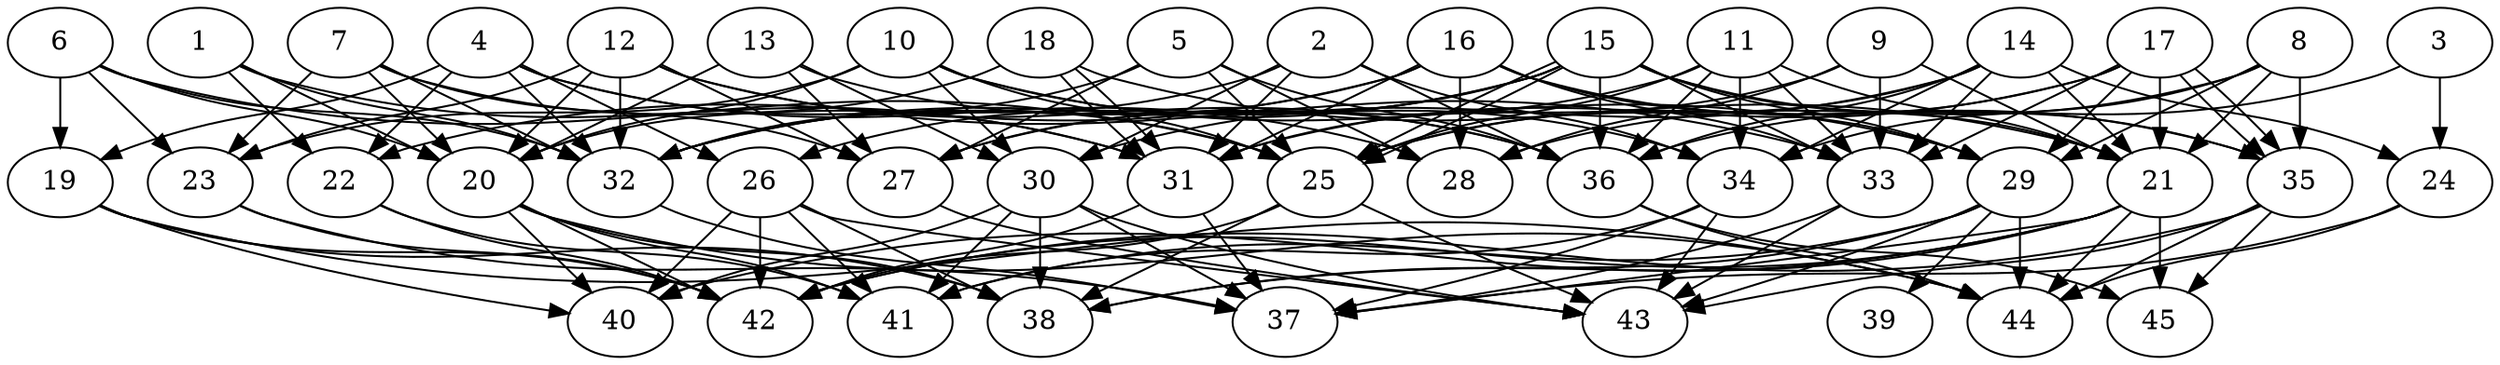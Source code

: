 // DAG automatically generated by daggen at Tue Aug  6 16:31:44 2019
// ./daggen --dot -n 45 --ccr 0.4 --fat 0.8 --regular 0.5 --density 0.5 --mindata 5242880 --maxdata 52428800 
digraph G {
  1 [size="62620160", alpha="0.17", expect_size="25048064"] 
  1 -> 20 [size ="25048064"]
  1 -> 22 [size ="25048064"]
  1 -> 31 [size ="25048064"]
  1 -> 32 [size ="25048064"]
  2 [size="75727360", alpha="0.05", expect_size="30290944"] 
  2 -> 30 [size ="30290944"]
  2 -> 31 [size ="30290944"]
  2 -> 32 [size ="30290944"]
  2 -> 34 [size ="30290944"]
  2 -> 36 [size ="30290944"]
  3 [size="118960640", alpha="0.08", expect_size="47584256"] 
  3 -> 24 [size ="47584256"]
  3 -> 36 [size ="47584256"]
  4 [size="130624000", alpha="0.20", expect_size="52249600"] 
  4 -> 19 [size ="52249600"]
  4 -> 22 [size ="52249600"]
  4 -> 25 [size ="52249600"]
  4 -> 26 [size ="52249600"]
  4 -> 28 [size ="52249600"]
  4 -> 32 [size ="52249600"]
  5 [size="128514560", alpha="0.09", expect_size="51405824"] 
  5 -> 25 [size ="51405824"]
  5 -> 27 [size ="51405824"]
  5 -> 28 [size ="51405824"]
  5 -> 32 [size ="51405824"]
  5 -> 36 [size ="51405824"]
  6 [size="61852160", alpha="0.06", expect_size="24740864"] 
  6 -> 19 [size ="24740864"]
  6 -> 20 [size ="24740864"]
  6 -> 23 [size ="24740864"]
  6 -> 25 [size ="24740864"]
  6 -> 32 [size ="24740864"]
  7 [size="73262080", alpha="0.16", expect_size="29304832"] 
  7 -> 20 [size ="29304832"]
  7 -> 23 [size ="29304832"]
  7 -> 27 [size ="29304832"]
  7 -> 31 [size ="29304832"]
  7 -> 32 [size ="29304832"]
  8 [size="84876800", alpha="0.06", expect_size="33950720"] 
  8 -> 21 [size ="33950720"]
  8 -> 28 [size ="33950720"]
  8 -> 29 [size ="33950720"]
  8 -> 34 [size ="33950720"]
  8 -> 35 [size ="33950720"]
  9 [size="79321600", alpha="0.15", expect_size="31728640"] 
  9 -> 21 [size ="31728640"]
  9 -> 28 [size ="31728640"]
  9 -> 31 [size ="31728640"]
  9 -> 33 [size ="31728640"]
  10 [size="72094720", alpha="0.02", expect_size="28837888"] 
  10 -> 20 [size ="28837888"]
  10 -> 23 [size ="28837888"]
  10 -> 25 [size ="28837888"]
  10 -> 29 [size ="28837888"]
  10 -> 30 [size ="28837888"]
  10 -> 34 [size ="28837888"]
  11 [size="102794240", alpha="0.18", expect_size="41117696"] 
  11 -> 21 [size ="41117696"]
  11 -> 25 [size ="41117696"]
  11 -> 27 [size ="41117696"]
  11 -> 33 [size ="41117696"]
  11 -> 34 [size ="41117696"]
  11 -> 36 [size ="41117696"]
  12 [size="84026880", alpha="0.00", expect_size="33610752"] 
  12 -> 20 [size ="33610752"]
  12 -> 23 [size ="33610752"]
  12 -> 27 [size ="33610752"]
  12 -> 32 [size ="33610752"]
  12 -> 33 [size ="33610752"]
  12 -> 36 [size ="33610752"]
  13 [size="115404800", alpha="0.01", expect_size="46161920"] 
  13 -> 20 [size ="46161920"]
  13 -> 27 [size ="46161920"]
  13 -> 30 [size ="46161920"]
  13 -> 36 [size ="46161920"]
  14 [size="43545600", alpha="0.15", expect_size="17418240"] 
  14 -> 21 [size ="17418240"]
  14 -> 24 [size ="17418240"]
  14 -> 25 [size ="17418240"]
  14 -> 30 [size ="17418240"]
  14 -> 33 [size ="17418240"]
  14 -> 34 [size ="17418240"]
  14 -> 36 [size ="17418240"]
  15 [size="43486720", alpha="0.10", expect_size="17394688"] 
  15 -> 21 [size ="17394688"]
  15 -> 25 [size ="17394688"]
  15 -> 25 [size ="17394688"]
  15 -> 26 [size ="17394688"]
  15 -> 27 [size ="17394688"]
  15 -> 29 [size ="17394688"]
  15 -> 32 [size ="17394688"]
  15 -> 33 [size ="17394688"]
  15 -> 35 [size ="17394688"]
  15 -> 36 [size ="17394688"]
  16 [size="95969280", alpha="0.12", expect_size="38387712"] 
  16 -> 22 [size ="38387712"]
  16 -> 28 [size ="38387712"]
  16 -> 29 [size ="38387712"]
  16 -> 31 [size ="38387712"]
  16 -> 32 [size ="38387712"]
  16 -> 33 [size ="38387712"]
  16 -> 35 [size ="38387712"]
  17 [size="14661120", alpha="0.12", expect_size="5864448"] 
  17 -> 21 [size ="5864448"]
  17 -> 25 [size ="5864448"]
  17 -> 29 [size ="5864448"]
  17 -> 31 [size ="5864448"]
  17 -> 33 [size ="5864448"]
  17 -> 35 [size ="5864448"]
  17 -> 35 [size ="5864448"]
  18 [size="111516160", alpha="0.15", expect_size="44606464"] 
  18 -> 20 [size ="44606464"]
  18 -> 21 [size ="44606464"]
  18 -> 31 [size ="44606464"]
  18 -> 31 [size ="44606464"]
  19 [size="27141120", alpha="0.13", expect_size="10856448"] 
  19 -> 38 [size ="10856448"]
  19 -> 40 [size ="10856448"]
  19 -> 42 [size ="10856448"]
  19 -> 44 [size ="10856448"]
  20 [size="115765760", alpha="0.20", expect_size="46306304"] 
  20 -> 38 [size ="46306304"]
  20 -> 40 [size ="46306304"]
  20 -> 41 [size ="46306304"]
  20 -> 42 [size ="46306304"]
  20 -> 44 [size ="46306304"]
  21 [size="130485760", alpha="0.14", expect_size="52194304"] 
  21 -> 37 [size ="52194304"]
  21 -> 38 [size ="52194304"]
  21 -> 40 [size ="52194304"]
  21 -> 42 [size ="52194304"]
  21 -> 44 [size ="52194304"]
  21 -> 45 [size ="52194304"]
  22 [size="116666880", alpha="0.19", expect_size="46666752"] 
  22 -> 41 [size ="46666752"]
  22 -> 42 [size ="46666752"]
  23 [size="119111680", alpha="0.03", expect_size="47644672"] 
  23 -> 37 [size ="47644672"]
  23 -> 42 [size ="47644672"]
  24 [size="126837760", alpha="0.06", expect_size="50735104"] 
  24 -> 37 [size ="50735104"]
  24 -> 44 [size ="50735104"]
  25 [size="96353280", alpha="0.08", expect_size="38541312"] 
  25 -> 38 [size ="38541312"]
  25 -> 42 [size ="38541312"]
  25 -> 43 [size ="38541312"]
  26 [size="34920960", alpha="0.19", expect_size="13968384"] 
  26 -> 38 [size ="13968384"]
  26 -> 40 [size ="13968384"]
  26 -> 41 [size ="13968384"]
  26 -> 42 [size ="13968384"]
  26 -> 43 [size ="13968384"]
  27 [size="105216000", alpha="0.00", expect_size="42086400"] 
  27 -> 43 [size ="42086400"]
  28 [size="59010560", alpha="0.14", expect_size="23604224"] 
  29 [size="28628480", alpha="0.18", expect_size="11451392"] 
  29 -> 38 [size ="11451392"]
  29 -> 39 [size ="11451392"]
  29 -> 41 [size ="11451392"]
  29 -> 43 [size ="11451392"]
  29 -> 44 [size ="11451392"]
  30 [size="107589120", alpha="0.13", expect_size="43035648"] 
  30 -> 37 [size ="43035648"]
  30 -> 38 [size ="43035648"]
  30 -> 40 [size ="43035648"]
  30 -> 41 [size ="43035648"]
  30 -> 43 [size ="43035648"]
  31 [size="105182720", alpha="0.02", expect_size="42073088"] 
  31 -> 37 [size ="42073088"]
  31 -> 42 [size ="42073088"]
  32 [size="70927360", alpha="0.04", expect_size="28370944"] 
  32 -> 37 [size ="28370944"]
  33 [size="67443200", alpha="0.03", expect_size="26977280"] 
  33 -> 37 [size ="26977280"]
  33 -> 43 [size ="26977280"]
  34 [size="82618880", alpha="0.07", expect_size="33047552"] 
  34 -> 37 [size ="33047552"]
  34 -> 41 [size ="33047552"]
  34 -> 43 [size ="33047552"]
  35 [size="116006400", alpha="0.17", expect_size="46402560"] 
  35 -> 42 [size ="46402560"]
  35 -> 43 [size ="46402560"]
  35 -> 44 [size ="46402560"]
  35 -> 45 [size ="46402560"]
  36 [size="47091200", alpha="0.00", expect_size="18836480"] 
  36 -> 44 [size ="18836480"]
  36 -> 45 [size ="18836480"]
  37 [size="42577920", alpha="0.04", expect_size="17031168"] 
  38 [size="44661760", alpha="0.04", expect_size="17864704"] 
  39 [size="125109760", alpha="0.07", expect_size="50043904"] 
  40 [size="114211840", alpha="0.07", expect_size="45684736"] 
  41 [size="70952960", alpha="0.07", expect_size="28381184"] 
  42 [size="85022720", alpha="0.05", expect_size="34009088"] 
  43 [size="109378560", alpha="0.01", expect_size="43751424"] 
  44 [size="128353280", alpha="0.16", expect_size="51341312"] 
  45 [size="54417920", alpha="0.05", expect_size="21767168"] 
}
